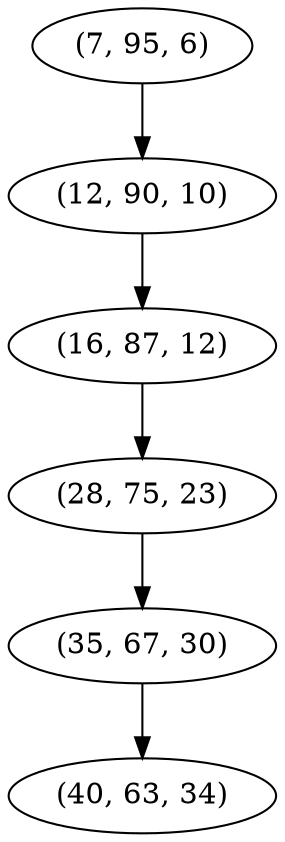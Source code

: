 digraph tree {
    "(7, 95, 6)";
    "(12, 90, 10)";
    "(16, 87, 12)";
    "(28, 75, 23)";
    "(35, 67, 30)";
    "(40, 63, 34)";
    "(7, 95, 6)" -> "(12, 90, 10)";
    "(12, 90, 10)" -> "(16, 87, 12)";
    "(16, 87, 12)" -> "(28, 75, 23)";
    "(28, 75, 23)" -> "(35, 67, 30)";
    "(35, 67, 30)" -> "(40, 63, 34)";
}
